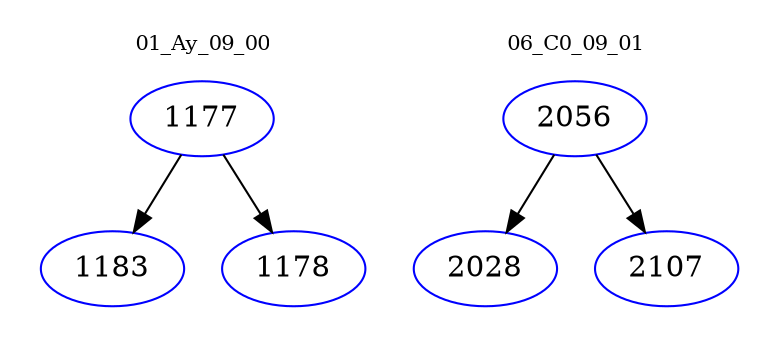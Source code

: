 digraph{
subgraph cluster_0 {
color = white
label = "01_Ay_09_00";
fontsize=10;
T0_1177 [label="1177", color="blue"]
T0_1177 -> T0_1183 [color="black"]
T0_1183 [label="1183", color="blue"]
T0_1177 -> T0_1178 [color="black"]
T0_1178 [label="1178", color="blue"]
}
subgraph cluster_1 {
color = white
label = "06_C0_09_01";
fontsize=10;
T1_2056 [label="2056", color="blue"]
T1_2056 -> T1_2028 [color="black"]
T1_2028 [label="2028", color="blue"]
T1_2056 -> T1_2107 [color="black"]
T1_2107 [label="2107", color="blue"]
}
}
